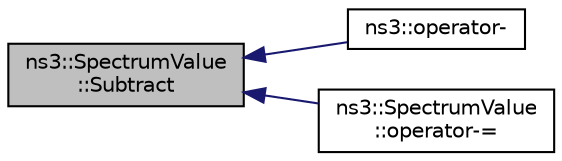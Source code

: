digraph "ns3::SpectrumValue::Subtract"
{
  edge [fontname="Helvetica",fontsize="10",labelfontname="Helvetica",labelfontsize="10"];
  node [fontname="Helvetica",fontsize="10",shape=record];
  rankdir="LR";
  Node1 [label="ns3::SpectrumValue\l::Subtract",height=0.2,width=0.4,color="black", fillcolor="grey75", style="filled", fontcolor="black"];
  Node1 -> Node2 [dir="back",color="midnightblue",fontsize="10",style="solid"];
  Node2 [label="ns3::operator-",height=0.2,width=0.4,color="black", fillcolor="white", style="filled",URL="$d7/d2e/namespacens3.html#a7eac5c8933a2ccf4ca2351263ed3db2f"];
  Node1 -> Node3 [dir="back",color="midnightblue",fontsize="10",style="solid"];
  Node3 [label="ns3::SpectrumValue\l::operator-=",height=0.2,width=0.4,color="black", fillcolor="white", style="filled",URL="$d5/d6e/classns3_1_1SpectrumValue.html#af6b4d8fade599d79aed9c4d16b0613d8"];
}

